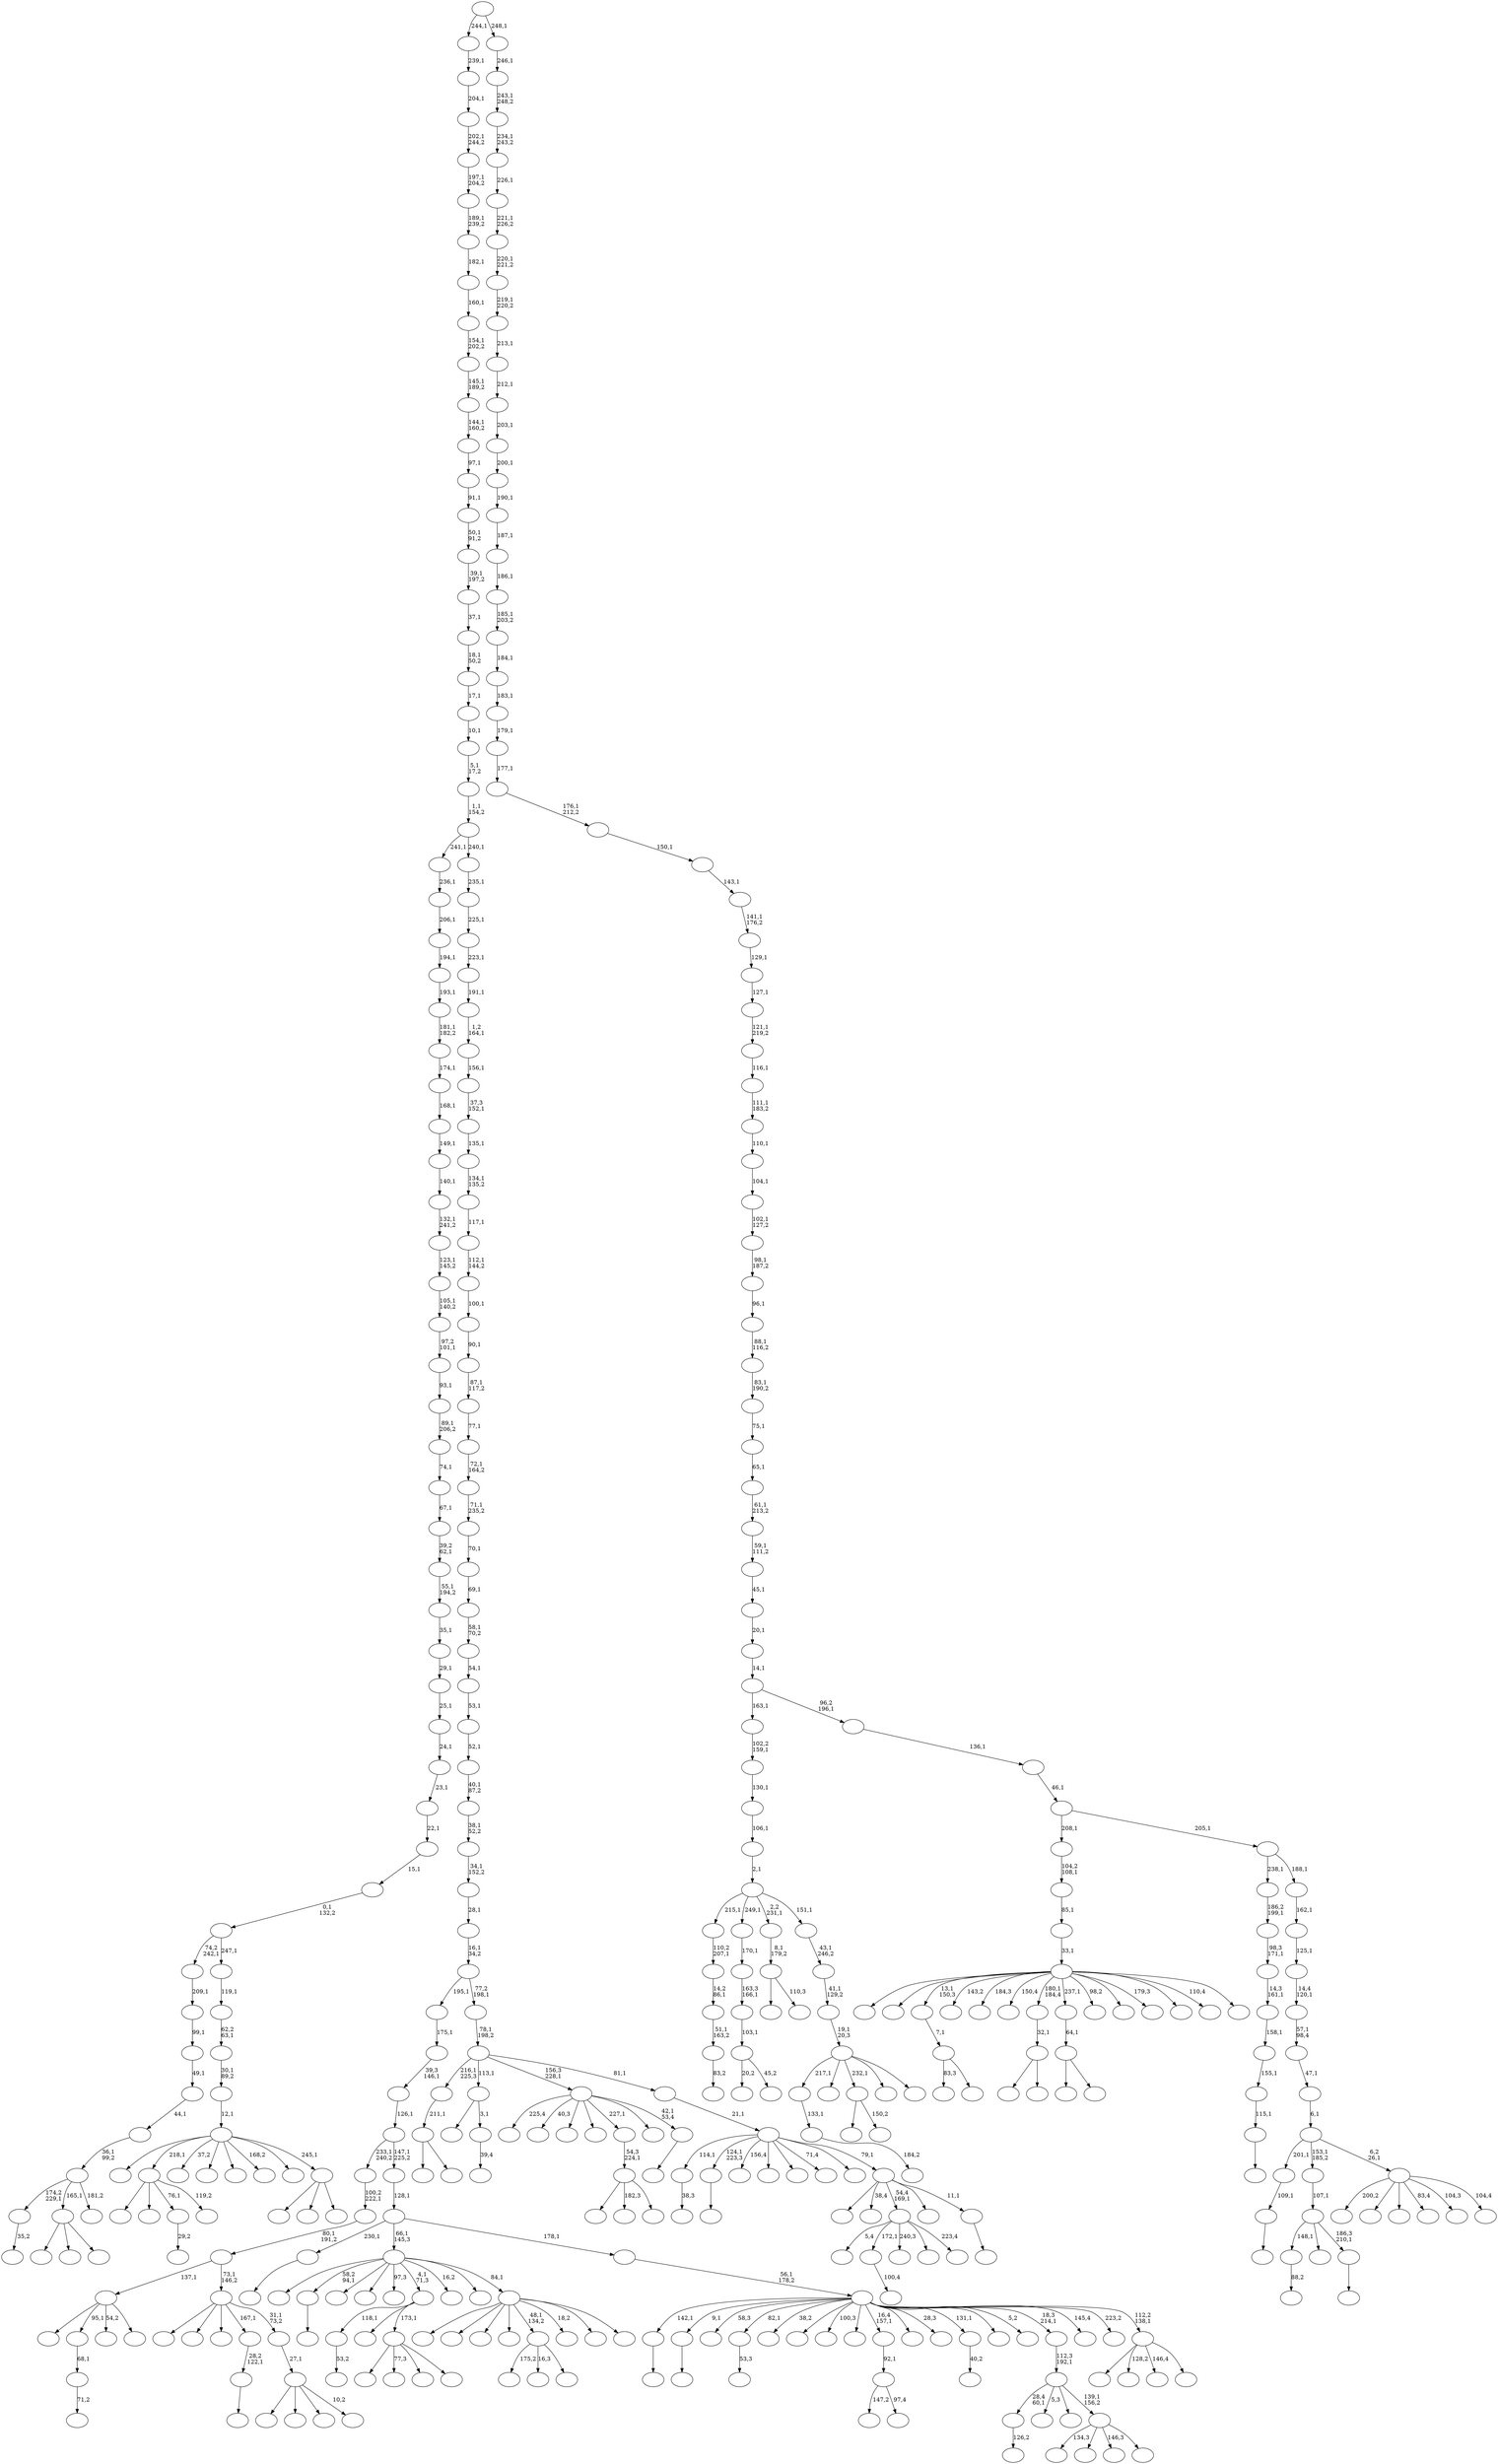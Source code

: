 digraph T {
	400 [label=""]
	399 [label=""]
	398 [label=""]
	397 [label=""]
	396 [label=""]
	395 [label=""]
	394 [label=""]
	393 [label=""]
	392 [label=""]
	391 [label=""]
	390 [label=""]
	389 [label=""]
	388 [label=""]
	387 [label=""]
	386 [label=""]
	385 [label=""]
	384 [label=""]
	383 [label=""]
	382 [label=""]
	381 [label=""]
	380 [label=""]
	379 [label=""]
	378 [label=""]
	377 [label=""]
	376 [label=""]
	375 [label=""]
	374 [label=""]
	373 [label=""]
	372 [label=""]
	371 [label=""]
	370 [label=""]
	369 [label=""]
	368 [label=""]
	367 [label=""]
	366 [label=""]
	365 [label=""]
	364 [label=""]
	363 [label=""]
	362 [label=""]
	361 [label=""]
	360 [label=""]
	359 [label=""]
	358 [label=""]
	357 [label=""]
	356 [label=""]
	355 [label=""]
	354 [label=""]
	353 [label=""]
	352 [label=""]
	351 [label=""]
	350 [label=""]
	349 [label=""]
	348 [label=""]
	347 [label=""]
	346 [label=""]
	345 [label=""]
	344 [label=""]
	343 [label=""]
	342 [label=""]
	341 [label=""]
	340 [label=""]
	339 [label=""]
	338 [label=""]
	337 [label=""]
	336 [label=""]
	335 [label=""]
	334 [label=""]
	333 [label=""]
	332 [label=""]
	331 [label=""]
	330 [label=""]
	329 [label=""]
	328 [label=""]
	327 [label=""]
	326 [label=""]
	325 [label=""]
	324 [label=""]
	323 [label=""]
	322 [label=""]
	321 [label=""]
	320 [label=""]
	319 [label=""]
	318 [label=""]
	317 [label=""]
	316 [label=""]
	315 [label=""]
	314 [label=""]
	313 [label=""]
	312 [label=""]
	311 [label=""]
	310 [label=""]
	309 [label=""]
	308 [label=""]
	307 [label=""]
	306 [label=""]
	305 [label=""]
	304 [label=""]
	303 [label=""]
	302 [label=""]
	301 [label=""]
	300 [label=""]
	299 [label=""]
	298 [label=""]
	297 [label=""]
	296 [label=""]
	295 [label=""]
	294 [label=""]
	293 [label=""]
	292 [label=""]
	291 [label=""]
	290 [label=""]
	289 [label=""]
	288 [label=""]
	287 [label=""]
	286 [label=""]
	285 [label=""]
	284 [label=""]
	283 [label=""]
	282 [label=""]
	281 [label=""]
	280 [label=""]
	279 [label=""]
	278 [label=""]
	277 [label=""]
	276 [label=""]
	275 [label=""]
	274 [label=""]
	273 [label=""]
	272 [label=""]
	271 [label=""]
	270 [label=""]
	269 [label=""]
	268 [label=""]
	267 [label=""]
	266 [label=""]
	265 [label=""]
	264 [label=""]
	263 [label=""]
	262 [label=""]
	261 [label=""]
	260 [label=""]
	259 [label=""]
	258 [label=""]
	257 [label=""]
	256 [label=""]
	255 [label=""]
	254 [label=""]
	253 [label=""]
	252 [label=""]
	251 [label=""]
	250 [label=""]
	249 [label=""]
	248 [label=""]
	247 [label=""]
	246 [label=""]
	245 [label=""]
	244 [label=""]
	243 [label=""]
	242 [label=""]
	241 [label=""]
	240 [label=""]
	239 [label=""]
	238 [label=""]
	237 [label=""]
	236 [label=""]
	235 [label=""]
	234 [label=""]
	233 [label=""]
	232 [label=""]
	231 [label=""]
	230 [label=""]
	229 [label=""]
	228 [label=""]
	227 [label=""]
	226 [label=""]
	225 [label=""]
	224 [label=""]
	223 [label=""]
	222 [label=""]
	221 [label=""]
	220 [label=""]
	219 [label=""]
	218 [label=""]
	217 [label=""]
	216 [label=""]
	215 [label=""]
	214 [label=""]
	213 [label=""]
	212 [label=""]
	211 [label=""]
	210 [label=""]
	209 [label=""]
	208 [label=""]
	207 [label=""]
	206 [label=""]
	205 [label=""]
	204 [label=""]
	203 [label=""]
	202 [label=""]
	201 [label=""]
	200 [label=""]
	199 [label=""]
	198 [label=""]
	197 [label=""]
	196 [label=""]
	195 [label=""]
	194 [label=""]
	193 [label=""]
	192 [label=""]
	191 [label=""]
	190 [label=""]
	189 [label=""]
	188 [label=""]
	187 [label=""]
	186 [label=""]
	185 [label=""]
	184 [label=""]
	183 [label=""]
	182 [label=""]
	181 [label=""]
	180 [label=""]
	179 [label=""]
	178 [label=""]
	177 [label=""]
	176 [label=""]
	175 [label=""]
	174 [label=""]
	173 [label=""]
	172 [label=""]
	171 [label=""]
	170 [label=""]
	169 [label=""]
	168 [label=""]
	167 [label=""]
	166 [label=""]
	165 [label=""]
	164 [label=""]
	163 [label=""]
	162 [label=""]
	161 [label=""]
	160 [label=""]
	159 [label=""]
	158 [label=""]
	157 [label=""]
	156 [label=""]
	155 [label=""]
	154 [label=""]
	153 [label=""]
	152 [label=""]
	151 [label=""]
	150 [label=""]
	149 [label=""]
	148 [label=""]
	147 [label=""]
	146 [label=""]
	145 [label=""]
	144 [label=""]
	143 [label=""]
	142 [label=""]
	141 [label=""]
	140 [label=""]
	139 [label=""]
	138 [label=""]
	137 [label=""]
	136 [label=""]
	135 [label=""]
	134 [label=""]
	133 [label=""]
	132 [label=""]
	131 [label=""]
	130 [label=""]
	129 [label=""]
	128 [label=""]
	127 [label=""]
	126 [label=""]
	125 [label=""]
	124 [label=""]
	123 [label=""]
	122 [label=""]
	121 [label=""]
	120 [label=""]
	119 [label=""]
	118 [label=""]
	117 [label=""]
	116 [label=""]
	115 [label=""]
	114 [label=""]
	113 [label=""]
	112 [label=""]
	111 [label=""]
	110 [label=""]
	109 [label=""]
	108 [label=""]
	107 [label=""]
	106 [label=""]
	105 [label=""]
	104 [label=""]
	103 [label=""]
	102 [label=""]
	101 [label=""]
	100 [label=""]
	99 [label=""]
	98 [label=""]
	97 [label=""]
	96 [label=""]
	95 [label=""]
	94 [label=""]
	93 [label=""]
	92 [label=""]
	91 [label=""]
	90 [label=""]
	89 [label=""]
	88 [label=""]
	87 [label=""]
	86 [label=""]
	85 [label=""]
	84 [label=""]
	83 [label=""]
	82 [label=""]
	81 [label=""]
	80 [label=""]
	79 [label=""]
	78 [label=""]
	77 [label=""]
	76 [label=""]
	75 [label=""]
	74 [label=""]
	73 [label=""]
	72 [label=""]
	71 [label=""]
	70 [label=""]
	69 [label=""]
	68 [label=""]
	67 [label=""]
	66 [label=""]
	65 [label=""]
	64 [label=""]
	63 [label=""]
	62 [label=""]
	61 [label=""]
	60 [label=""]
	59 [label=""]
	58 [label=""]
	57 [label=""]
	56 [label=""]
	55 [label=""]
	54 [label=""]
	53 [label=""]
	52 [label=""]
	51 [label=""]
	50 [label=""]
	49 [label=""]
	48 [label=""]
	47 [label=""]
	46 [label=""]
	45 [label=""]
	44 [label=""]
	43 [label=""]
	42 [label=""]
	41 [label=""]
	40 [label=""]
	39 [label=""]
	38 [label=""]
	37 [label=""]
	36 [label=""]
	35 [label=""]
	34 [label=""]
	33 [label=""]
	32 [label=""]
	31 [label=""]
	30 [label=""]
	29 [label=""]
	28 [label=""]
	27 [label=""]
	26 [label=""]
	25 [label=""]
	24 [label=""]
	23 [label=""]
	22 [label=""]
	21 [label=""]
	20 [label=""]
	19 [label=""]
	18 [label=""]
	17 [label=""]
	16 [label=""]
	15 [label=""]
	14 [label=""]
	13 [label=""]
	12 [label=""]
	11 [label=""]
	10 [label=""]
	9 [label=""]
	8 [label=""]
	7 [label=""]
	6 [label=""]
	5 [label=""]
	4 [label=""]
	3 [label=""]
	2 [label=""]
	1 [label=""]
	0 [label=""]
	399 -> 400 [label=""]
	397 -> 398 [label="83,2"]
	396 -> 397 [label="51,1\n163,2"]
	395 -> 396 [label="14,2\n86,1"]
	394 -> 395 [label="110,2\n207,1"]
	386 -> 387 [label="88,2"]
	380 -> 381 [label=""]
	379 -> 380 [label="115,1"]
	378 -> 379 [label="155,1"]
	377 -> 378 [label="158,1"]
	376 -> 377 [label="14,3\n161,1"]
	375 -> 376 [label="98,3\n171,1"]
	374 -> 375 [label="186,2\n199,1"]
	372 -> 383 [label="83,3"]
	372 -> 373 [label=""]
	371 -> 372 [label="7,1"]
	369 -> 370 [label=""]
	366 -> 367 [label="126,2"]
	363 -> 364 [label="38,3"]
	360 -> 361 [label="35,2"]
	345 -> 346 [label=""]
	343 -> 344 [label="53,2"]
	341 -> 342 [label=""]
	337 -> 338 [label="71,2"]
	336 -> 337 [label="68,1"]
	333 -> 334 [label=""]
	332 -> 333 [label="109,1"]
	330 -> 331 [label="53,3"]
	320 -> 321 [label="29,2"]
	317 -> 392 [label=""]
	317 -> 365 [label=""]
	317 -> 318 [label=""]
	303 -> 360 [label="174,2\n229,1"]
	303 -> 317 [label="165,1"]
	303 -> 304 [label="181,2"]
	302 -> 303 [label="36,1\n99,2"]
	301 -> 302 [label="44,1"]
	300 -> 301 [label="49,1"]
	299 -> 300 [label="99,1"]
	298 -> 299 [label="209,1"]
	296 -> 297 [label="100,4"]
	294 -> 295 [label="184,2"]
	293 -> 294 [label="133,1"]
	287 -> 384 [label="20,2"]
	287 -> 288 [label="45,2"]
	286 -> 287 [label="103,1"]
	285 -> 286 [label="163,3\n166,1"]
	284 -> 285 [label="170,1"]
	276 -> 357 [label=""]
	276 -> 277 [label=""]
	275 -> 276 [label="32,1"]
	273 -> 307 [label="147,2"]
	273 -> 274 [label="97,4"]
	272 -> 273 [label="92,1"]
	270 -> 390 [label=""]
	270 -> 271 [label="110,3"]
	269 -> 270 [label="8,1\n179,2"]
	267 -> 385 [label=""]
	267 -> 326 [label="182,3"]
	267 -> 268 [label=""]
	266 -> 267 [label="54,3\n224,1"]
	263 -> 352 [label=""]
	263 -> 349 [label="77,3"]
	263 -> 280 [label=""]
	263 -> 264 [label=""]
	262 -> 343 [label="118,1"]
	262 -> 315 [label=""]
	262 -> 263 [label="173,1"]
	260 -> 348 [label=""]
	260 -> 328 [label=""]
	260 -> 320 [label="76,1"]
	260 -> 261 [label="119,2"]
	250 -> 309 [label=""]
	250 -> 251 [label=""]
	249 -> 250 [label="64,1"]
	247 -> 248 [label=""]
	246 -> 247 [label="28,2\n122,1"]
	242 -> 312 [label=""]
	242 -> 243 [label=""]
	241 -> 242 [label="211,1"]
	234 -> 235 [label=""]
	232 -> 351 [label="175,2"]
	232 -> 347 [label="16,3"]
	232 -> 233 [label=""]
	230 -> 368 [label="5,4"]
	230 -> 296 [label="172,1"]
	230 -> 291 [label="240,3"]
	230 -> 259 [label=""]
	230 -> 231 [label="223,4"]
	226 -> 313 [label=""]
	226 -> 227 [label="150,2"]
	219 -> 220 [label="39,4"]
	218 -> 329 [label=""]
	218 -> 219 [label="3,1"]
	214 -> 355 [label=""]
	214 -> 336 [label="95,1"]
	214 -> 281 [label="54,2"]
	214 -> 215 [label=""]
	209 -> 210 [label="40,2"]
	203 -> 255 [label=""]
	203 -> 223 [label=""]
	203 -> 207 [label=""]
	203 -> 204 [label="10,2"]
	202 -> 203 [label="27,1"]
	201 -> 340 [label=""]
	201 -> 258 [label=""]
	201 -> 252 [label=""]
	201 -> 246 [label="167,1"]
	201 -> 202 [label="31,1\n73,2"]
	200 -> 214 [label="137,1"]
	200 -> 201 [label="73,1\n146,2"]
	199 -> 200 [label="80,1\n191,2"]
	198 -> 199 [label="100,2\n222,1"]
	195 -> 196 [label=""]
	194 -> 386 [label="148,1"]
	194 -> 314 [label=""]
	194 -> 195 [label="186,3\n210,1"]
	193 -> 194 [label="107,1"]
	188 -> 189 [label=""]
	187 -> 362 [label="225,4"]
	187 -> 354 [label="40,3"]
	187 -> 350 [label=""]
	187 -> 324 [label=""]
	187 -> 266 [label="227,1"]
	187 -> 206 [label=""]
	187 -> 188 [label="42,1\n53,4"]
	184 -> 293 [label="217,1"]
	184 -> 283 [label=""]
	184 -> 226 [label="232,1"]
	184 -> 217 [label=""]
	184 -> 185 [label=""]
	183 -> 184 [label="19,1\n20,3"]
	182 -> 183 [label="41,1\n129,2"]
	181 -> 182 [label="43,1\n246,2"]
	180 -> 394 [label="215,1"]
	180 -> 284 [label="249,1"]
	180 -> 269 [label="2,2\n231,1"]
	180 -> 181 [label="151,1"]
	179 -> 180 [label="2,1"]
	178 -> 179 [label="106,1"]
	177 -> 178 [label="130,1"]
	176 -> 177 [label="102,2\n159,1"]
	174 -> 389 [label="134,3"]
	174 -> 359 [label=""]
	174 -> 278 [label="146,3"]
	174 -> 175 [label=""]
	173 -> 366 [label="28,4\n60,1"]
	173 -> 358 [label="5,3"]
	173 -> 254 [label=""]
	173 -> 174 [label="139,1\n156,2"]
	172 -> 173 [label="112,3\n192,1"]
	168 -> 391 [label=""]
	168 -> 388 [label=""]
	168 -> 371 [label="13,1\n150,3"]
	168 -> 335 [label="143,2"]
	168 -> 323 [label="184,3"]
	168 -> 310 [label="150,4"]
	168 -> 275 [label="180,1\n184,4"]
	168 -> 249 [label="237,1"]
	168 -> 239 [label="98,2"]
	168 -> 237 [label=""]
	168 -> 229 [label="179,3"]
	168 -> 225 [label=""]
	168 -> 221 [label="110,4"]
	168 -> 169 [label=""]
	167 -> 168 [label="33,1"]
	166 -> 167 [label="85,1"]
	165 -> 166 [label="104,2\n108,1"]
	161 -> 327 [label=""]
	161 -> 319 [label=""]
	161 -> 292 [label=""]
	161 -> 265 [label=""]
	161 -> 232 [label="48,1\n134,2"]
	161 -> 222 [label="18,2"]
	161 -> 171 [label=""]
	161 -> 162 [label=""]
	160 -> 353 [label=""]
	160 -> 345 [label="58,2\n94,1"]
	160 -> 339 [label=""]
	160 -> 325 [label=""]
	160 -> 305 [label="97,3"]
	160 -> 262 [label="4,1\n71,3"]
	160 -> 240 [label="16,2"]
	160 -> 190 [label=""]
	160 -> 161 [label="84,1"]
	158 -> 393 [label=""]
	158 -> 290 [label=""]
	158 -> 159 [label=""]
	157 -> 311 [label=""]
	157 -> 260 [label="218,1"]
	157 -> 257 [label="37,2"]
	157 -> 245 [label=""]
	157 -> 212 [label=""]
	157 -> 205 [label="168,2"]
	157 -> 186 [label=""]
	157 -> 158 [label="245,1"]
	156 -> 157 [label="12,1"]
	155 -> 156 [label="30,1\n89,2"]
	154 -> 155 [label="62,2\n63,1"]
	153 -> 154 [label="119,1"]
	152 -> 298 [label="74,2\n242,1"]
	152 -> 153 [label="247,1"]
	151 -> 152 [label="0,1\n132,2"]
	150 -> 151 [label="15,1"]
	149 -> 150 [label="22,1"]
	148 -> 149 [label="23,1"]
	147 -> 148 [label="24,1"]
	146 -> 147 [label="25,1"]
	145 -> 146 [label="29,1"]
	144 -> 145 [label="35,1"]
	143 -> 144 [label="55,1\n194,2"]
	142 -> 143 [label="39,2\n62,1"]
	141 -> 142 [label="67,1"]
	140 -> 141 [label="74,1"]
	139 -> 140 [label="89,1\n206,2"]
	138 -> 139 [label="93,1"]
	137 -> 138 [label="97,2\n101,1"]
	136 -> 137 [label="105,1\n140,2"]
	135 -> 136 [label="123,1\n145,2"]
	134 -> 135 [label="132,1\n241,2"]
	133 -> 134 [label="140,1"]
	132 -> 133 [label="149,1"]
	131 -> 132 [label="168,1"]
	130 -> 131 [label="174,1"]
	129 -> 130 [label="181,1\n182,2"]
	128 -> 129 [label="193,1"]
	127 -> 128 [label="194,1"]
	126 -> 127 [label="206,1"]
	125 -> 126 [label="236,1"]
	122 -> 306 [label=""]
	122 -> 224 [label="128,2"]
	122 -> 213 [label="146,4"]
	122 -> 123 [label=""]
	121 -> 399 [label="142,1"]
	121 -> 369 [label="9,1"]
	121 -> 356 [label="58,3"]
	121 -> 330 [label="82,1"]
	121 -> 322 [label="38,2"]
	121 -> 316 [label=""]
	121 -> 308 [label="100,3"]
	121 -> 279 [label=""]
	121 -> 272 [label="16,4\n157,1"]
	121 -> 238 [label=""]
	121 -> 216 [label="28,3"]
	121 -> 209 [label="131,1"]
	121 -> 197 [label=""]
	121 -> 191 [label="5,2"]
	121 -> 172 [label="18,3\n214,1"]
	121 -> 163 [label="145,4"]
	121 -> 124 [label="223,2"]
	121 -> 122 [label="112,2\n138,1"]
	120 -> 121 [label="56,1\n178,2"]
	119 -> 234 [label="230,1"]
	119 -> 160 [label="66,1\n145,3"]
	119 -> 120 [label="178,1"]
	118 -> 119 [label="128,1"]
	117 -> 198 [label="233,1\n240,2"]
	117 -> 118 [label="147,1\n225,2"]
	116 -> 117 [label="126,1"]
	115 -> 116 [label="39,3\n146,1"]
	114 -> 115 [label="175,1"]
	112 -> 113 [label=""]
	111 -> 289 [label=""]
	111 -> 282 [label="38,4"]
	111 -> 230 [label="54,4\n169,1"]
	111 -> 208 [label=""]
	111 -> 112 [label="11,1"]
	110 -> 363 [label="114,1"]
	110 -> 341 [label="124,1\n223,3"]
	110 -> 244 [label="156,4"]
	110 -> 228 [label=""]
	110 -> 211 [label=""]
	110 -> 170 [label="71,4"]
	110 -> 164 [label=""]
	110 -> 111 [label="79,1"]
	109 -> 110 [label="21,1"]
	108 -> 241 [label="216,1\n225,3"]
	108 -> 218 [label="113,1"]
	108 -> 187 [label="156,3\n228,1"]
	108 -> 109 [label="81,1"]
	107 -> 108 [label="78,1\n198,2"]
	106 -> 114 [label="195,1"]
	106 -> 107 [label="77,2\n198,1"]
	105 -> 106 [label="16,1\n34,2"]
	104 -> 105 [label="28,1"]
	103 -> 104 [label="34,1\n152,2"]
	102 -> 103 [label="38,1\n52,2"]
	101 -> 102 [label="40,1\n87,2"]
	100 -> 101 [label="52,1"]
	99 -> 100 [label="53,1"]
	98 -> 99 [label="54,1"]
	97 -> 98 [label="58,1\n70,2"]
	96 -> 97 [label="69,1"]
	95 -> 96 [label="70,1"]
	94 -> 95 [label="71,1\n235,2"]
	93 -> 94 [label="72,1\n164,2"]
	92 -> 93 [label="77,1"]
	91 -> 92 [label="87,1\n117,2"]
	90 -> 91 [label="90,1"]
	89 -> 90 [label="100,1"]
	88 -> 89 [label="112,1\n144,2"]
	87 -> 88 [label="117,1"]
	86 -> 87 [label="134,1\n135,2"]
	85 -> 86 [label="135,1"]
	84 -> 85 [label="37,3\n152,1"]
	83 -> 84 [label="156,1"]
	82 -> 83 [label="1,2\n164,1"]
	81 -> 82 [label="191,1"]
	80 -> 81 [label="223,1"]
	79 -> 80 [label="225,1"]
	78 -> 79 [label="235,1"]
	77 -> 125 [label="241,1"]
	77 -> 78 [label="240,1"]
	76 -> 77 [label="1,1\n154,2"]
	75 -> 76 [label="5,1\n17,2"]
	74 -> 75 [label="10,1"]
	73 -> 74 [label="17,1"]
	72 -> 73 [label="18,1\n50,2"]
	71 -> 72 [label="37,1"]
	70 -> 71 [label="39,1\n197,2"]
	69 -> 70 [label="50,1\n91,2"]
	68 -> 69 [label="91,1"]
	67 -> 68 [label="97,1"]
	66 -> 67 [label="144,1\n160,2"]
	65 -> 66 [label="145,1\n189,2"]
	64 -> 65 [label="154,1\n202,2"]
	63 -> 64 [label="160,1"]
	62 -> 63 [label="182,1"]
	61 -> 62 [label="189,1\n239,2"]
	60 -> 61 [label="197,1\n204,2"]
	59 -> 60 [label="202,1\n244,2"]
	58 -> 59 [label="204,1"]
	57 -> 58 [label="239,1"]
	55 -> 382 [label="200,2"]
	55 -> 256 [label=""]
	55 -> 253 [label=""]
	55 -> 236 [label="83,4"]
	55 -> 192 [label="104,3"]
	55 -> 56 [label="104,4"]
	54 -> 332 [label="201,1"]
	54 -> 193 [label="153,1\n185,2"]
	54 -> 55 [label="6,2\n26,1"]
	53 -> 54 [label="6,1"]
	52 -> 53 [label="47,1"]
	51 -> 52 [label="57,1\n98,4"]
	50 -> 51 [label="14,4\n120,1"]
	49 -> 50 [label="125,1"]
	48 -> 49 [label="162,1"]
	47 -> 374 [label="238,1"]
	47 -> 48 [label="188,1"]
	46 -> 165 [label="208,1"]
	46 -> 47 [label="205,1"]
	45 -> 46 [label="46,1"]
	44 -> 45 [label="136,1"]
	43 -> 176 [label="163,1"]
	43 -> 44 [label="96,2\n196,1"]
	42 -> 43 [label="14,1"]
	41 -> 42 [label="20,1"]
	40 -> 41 [label="45,1"]
	39 -> 40 [label="59,1\n111,2"]
	38 -> 39 [label="61,1\n213,2"]
	37 -> 38 [label="65,1"]
	36 -> 37 [label="75,1"]
	35 -> 36 [label="83,1\n190,2"]
	34 -> 35 [label="88,1\n116,2"]
	33 -> 34 [label="96,1"]
	32 -> 33 [label="98,1\n187,2"]
	31 -> 32 [label="102,1\n127,2"]
	30 -> 31 [label="104,1"]
	29 -> 30 [label="110,1"]
	28 -> 29 [label="111,1\n183,2"]
	27 -> 28 [label="116,1"]
	26 -> 27 [label="121,1\n219,2"]
	25 -> 26 [label="127,1"]
	24 -> 25 [label="129,1"]
	23 -> 24 [label="141,1\n176,2"]
	22 -> 23 [label="143,1"]
	21 -> 22 [label="150,1"]
	20 -> 21 [label="176,1\n212,2"]
	19 -> 20 [label="177,1"]
	18 -> 19 [label="179,1"]
	17 -> 18 [label="183,1"]
	16 -> 17 [label="184,1"]
	15 -> 16 [label="185,1\n203,2"]
	14 -> 15 [label="186,1"]
	13 -> 14 [label="187,1"]
	12 -> 13 [label="190,1"]
	11 -> 12 [label="200,1"]
	10 -> 11 [label="203,1"]
	9 -> 10 [label="212,1"]
	8 -> 9 [label="213,1"]
	7 -> 8 [label="219,1\n220,2"]
	6 -> 7 [label="220,1\n221,2"]
	5 -> 6 [label="221,1\n226,2"]
	4 -> 5 [label="226,1"]
	3 -> 4 [label="234,1\n243,2"]
	2 -> 3 [label="243,1\n248,2"]
	1 -> 2 [label="246,1"]
	0 -> 57 [label="244,1"]
	0 -> 1 [label="248,1"]
}
